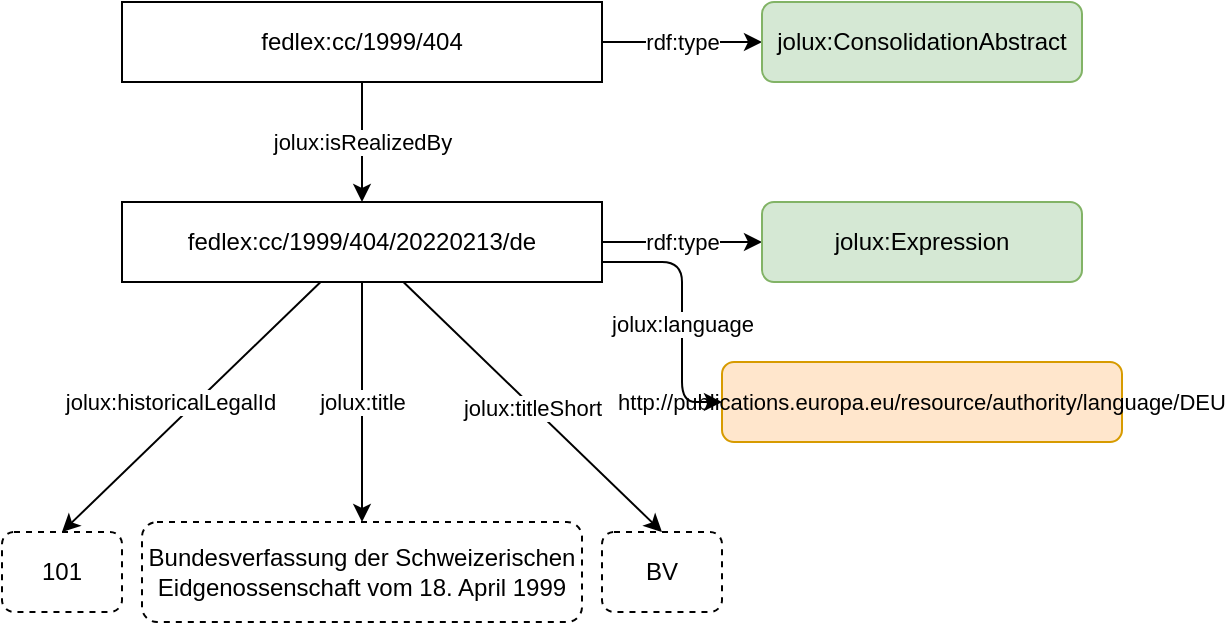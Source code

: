 <mxfile>
    <diagram id="UD7f_GDpLrzFLFT0o44G" name="Page-1">
        <mxGraphModel dx="796" dy="1152" grid="1" gridSize="10" guides="1" tooltips="1" connect="1" arrows="1" fold="1" page="1" pageScale="1" pageWidth="850" pageHeight="1100" math="0" shadow="0">
            <root>
                <mxCell id="0"/>
                <mxCell id="1" parent="0"/>
                <mxCell id="2" style="edgeStyle=orthogonalEdgeStyle;html=1;exitX=1;exitY=0.5;exitDx=0;exitDy=0;entryX=0;entryY=0.5;entryDx=0;entryDy=0;" edge="1" parent="1" source="4" target="5">
                    <mxGeometry relative="1" as="geometry"/>
                </mxCell>
                <mxCell id="3" value="&lt;div&gt;rdf:type&lt;/div&gt;" style="edgeLabel;html=1;align=center;verticalAlign=middle;resizable=0;points=[];" vertex="1" connectable="0" parent="2">
                    <mxGeometry relative="1" as="geometry">
                        <mxPoint as="offset"/>
                    </mxGeometry>
                </mxCell>
                <mxCell id="16" style="edgeStyle=none;html=1;entryX=0.5;entryY=0;entryDx=0;entryDy=0;" edge="1" parent="1" source="4" target="14">
                    <mxGeometry relative="1" as="geometry"/>
                </mxCell>
                <mxCell id="4" value="fedlex:cc/1999/404" style="rounded=0;whiteSpace=wrap;html=1;" vertex="1" parent="1">
                    <mxGeometry x="80" y="160" width="240" height="40" as="geometry"/>
                </mxCell>
                <mxCell id="5" value="jolux:ConsolidationAbstract" style="rounded=1;whiteSpace=wrap;html=1;fillColor=#d5e8d4;strokeColor=#82b366;" vertex="1" parent="1">
                    <mxGeometry x="400" y="160" width="160" height="40" as="geometry"/>
                </mxCell>
                <mxCell id="13" value="jolux:isRealizedBy" style="edgeLabel;html=1;align=center;verticalAlign=middle;resizable=0;points=[];" vertex="1" connectable="0" parent="1">
                    <mxGeometry x="200" y="230" as="geometry"/>
                </mxCell>
                <mxCell id="18" value="rdf:type" style="edgeStyle=none;html=1;" edge="1" parent="1" source="14" target="17">
                    <mxGeometry relative="1" as="geometry"/>
                </mxCell>
                <mxCell id="19" value="jolux:language" style="edgeStyle=none;html=1;entryX=0;entryY=0.5;entryDx=0;entryDy=0;anchorPointDirection=1;exitX=1;exitY=0.75;exitDx=0;exitDy=0;" edge="1" parent="1" source="14" target="15">
                    <mxGeometry x="0.091" relative="1" as="geometry">
                        <Array as="points">
                            <mxPoint x="360" y="290"/>
                            <mxPoint x="360" y="360"/>
                        </Array>
                        <mxPoint as="offset"/>
                    </mxGeometry>
                </mxCell>
                <mxCell id="21" value="jolux:title" style="edgeStyle=none;html=1;entryX=0.5;entryY=0;entryDx=0;entryDy=0;" edge="1" parent="1" source="14" target="20">
                    <mxGeometry relative="1" as="geometry"/>
                </mxCell>
                <mxCell id="22" value="jolux:titleShort" style="edgeStyle=none;html=1;entryX=0.5;entryY=0;entryDx=0;entryDy=0;" edge="1" parent="1" source="14" target="24">
                    <mxGeometry relative="1" as="geometry">
                        <mxPoint x="480" y="390" as="targetPoint"/>
                    </mxGeometry>
                </mxCell>
                <mxCell id="25" value="jolux:historicalLegalId" style="edgeStyle=none;html=1;entryX=0.5;entryY=0;entryDx=0;entryDy=0;" edge="1" parent="1" source="14" target="26">
                    <mxGeometry x="0.062" y="-9" relative="1" as="geometry">
                        <mxPoint x="180" y="560" as="targetPoint"/>
                        <mxPoint as="offset"/>
                    </mxGeometry>
                </mxCell>
                <mxCell id="14" value="fedlex:cc/1999/404/20220213/de" style="rounded=0;whiteSpace=wrap;html=1;" vertex="1" parent="1">
                    <mxGeometry x="80" y="260" width="240" height="40" as="geometry"/>
                </mxCell>
                <mxCell id="15" value="&lt;font style=&quot;font-size: 12px;&quot;&gt;&lt;font style=&quot;font-size: 11px;&quot;&gt;http://publications.europa.eu/resource/authority/language/DEU&lt;/font&gt;&lt;/font&gt;" style="rounded=1;whiteSpace=wrap;html=1;fillColor=#ffe6cc;strokeColor=#d79b00;" vertex="1" parent="1">
                    <mxGeometry x="380" y="340" width="200" height="40" as="geometry"/>
                </mxCell>
                <mxCell id="17" value="jolux:Expression" style="rounded=1;whiteSpace=wrap;html=1;fillColor=#d5e8d4;strokeColor=#82b366;" vertex="1" parent="1">
                    <mxGeometry x="400" y="260" width="160" height="40" as="geometry"/>
                </mxCell>
                <mxCell id="20" value="Bundesverfassung der Schweizerischen Eidgenossenschaft vom 18. April 1999" style="rounded=1;whiteSpace=wrap;html=1;dashed=1;" vertex="1" parent="1">
                    <mxGeometry x="90" y="420" width="220" height="50" as="geometry"/>
                </mxCell>
                <mxCell id="24" value="BV" style="rounded=1;whiteSpace=wrap;html=1;dashed=1;" vertex="1" parent="1">
                    <mxGeometry x="320" y="425" width="60" height="40" as="geometry"/>
                </mxCell>
                <mxCell id="26" value="101" style="rounded=1;whiteSpace=wrap;html=1;dashed=1;" vertex="1" parent="1">
                    <mxGeometry x="20" y="425" width="60" height="40" as="geometry"/>
                </mxCell>
            </root>
        </mxGraphModel>
    </diagram>
</mxfile>